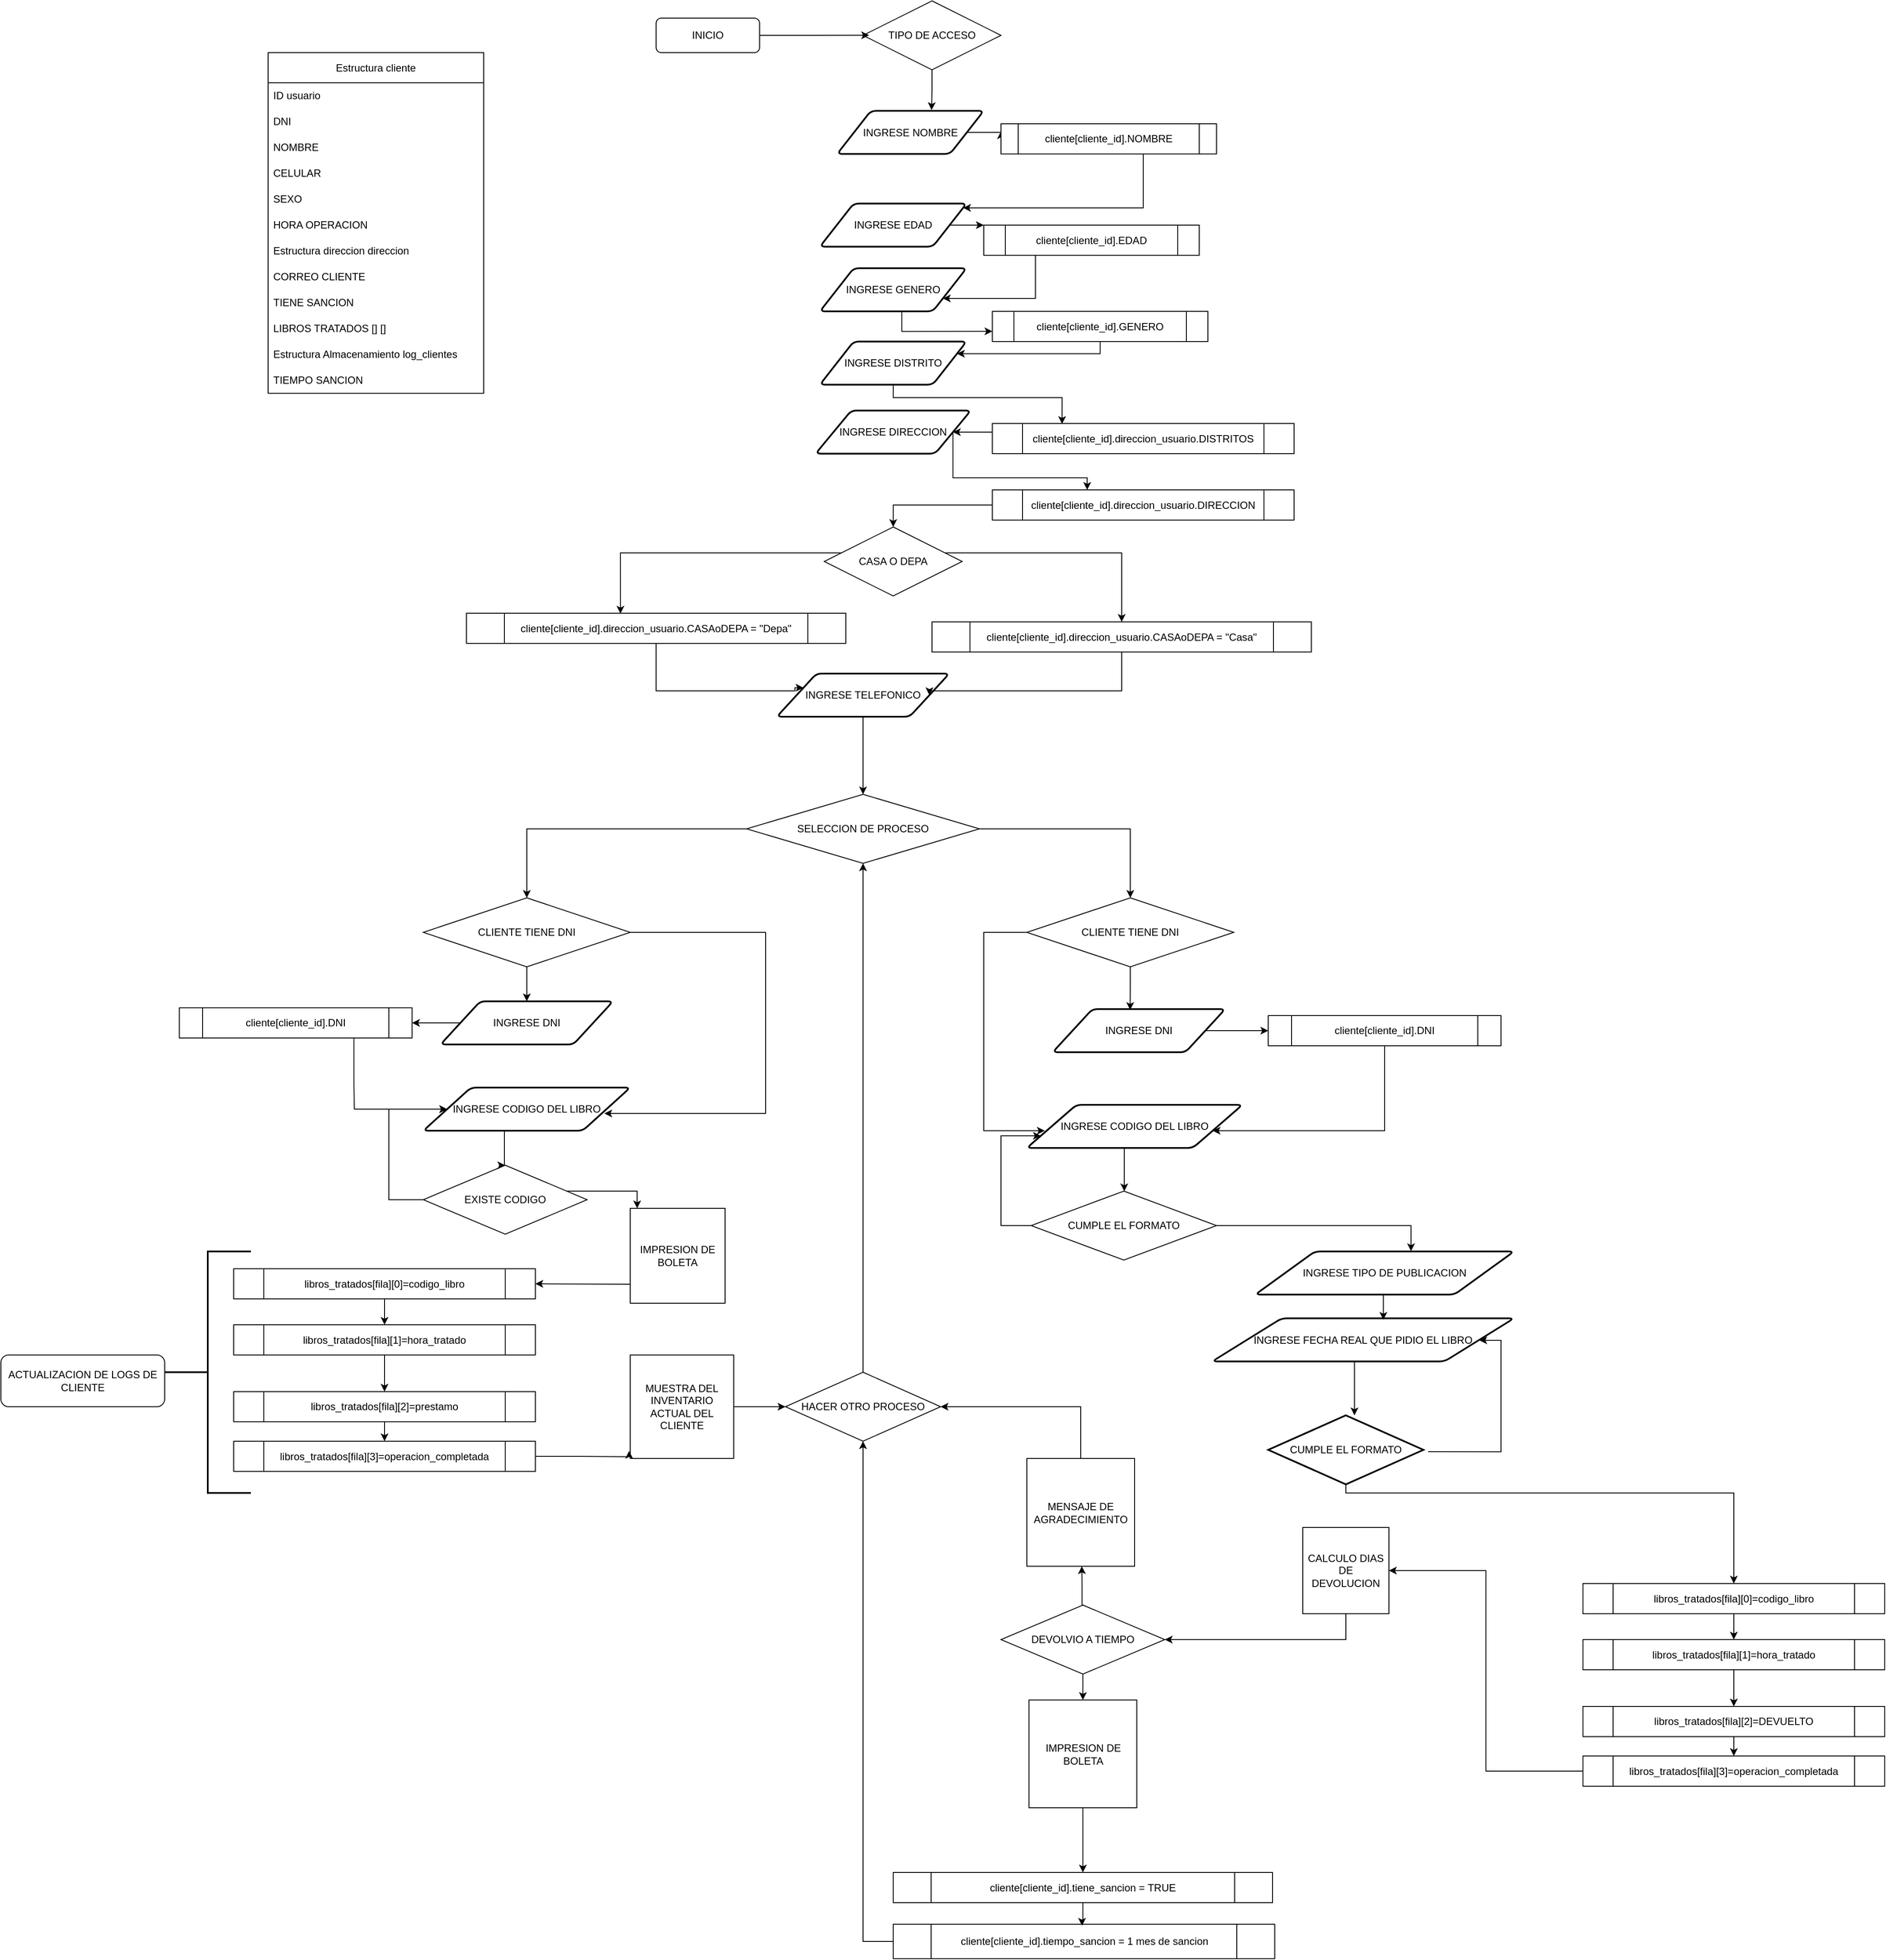 <mxfile version="24.6.2" type="github">
  <diagram id="C5RBs43oDa-KdzZeNtuy" name="Page-1">
    <mxGraphModel dx="7578" dy="4316" grid="1" gridSize="10" guides="1" tooltips="1" connect="1" arrows="1" fold="1" page="1" pageScale="1" pageWidth="827" pageHeight="1169" math="0" shadow="0">
      <root>
        <mxCell id="WIyWlLk6GJQsqaUBKTNV-0" />
        <mxCell id="WIyWlLk6GJQsqaUBKTNV-1" parent="WIyWlLk6GJQsqaUBKTNV-0" />
        <mxCell id="WIyWlLk6GJQsqaUBKTNV-3" value="INICIO" style="rounded=1;whiteSpace=wrap;html=1;fontSize=12;glass=0;strokeWidth=1;shadow=0;" parent="WIyWlLk6GJQsqaUBKTNV-1" vertex="1">
          <mxGeometry x="-320" y="20" width="120" height="40" as="geometry" />
        </mxCell>
        <mxCell id="I53t0YFymTR0FDrxpfK1-0" value="TIPO DE ACCESO" style="rhombus;whiteSpace=wrap;html=1;" vertex="1" parent="WIyWlLk6GJQsqaUBKTNV-1">
          <mxGeometry x="-80" width="160" height="80" as="geometry" />
        </mxCell>
        <mxCell id="I53t0YFymTR0FDrxpfK1-4" style="edgeStyle=orthogonalEdgeStyle;rounded=0;orthogonalLoop=1;jettySize=auto;html=1;entryX=0.044;entryY=0.498;entryDx=0;entryDy=0;entryPerimeter=0;" edge="1" parent="WIyWlLk6GJQsqaUBKTNV-1" source="WIyWlLk6GJQsqaUBKTNV-3" target="I53t0YFymTR0FDrxpfK1-0">
          <mxGeometry relative="1" as="geometry">
            <mxPoint x="170" y="40" as="targetPoint" />
          </mxGeometry>
        </mxCell>
        <mxCell id="I53t0YFymTR0FDrxpfK1-52" style="edgeStyle=orthogonalEdgeStyle;rounded=0;orthogonalLoop=1;jettySize=auto;html=1;entryX=0;entryY=0.25;entryDx=0;entryDy=0;" edge="1" parent="WIyWlLk6GJQsqaUBKTNV-1" source="I53t0YFymTR0FDrxpfK1-7" target="I53t0YFymTR0FDrxpfK1-25">
          <mxGeometry relative="1" as="geometry" />
        </mxCell>
        <mxCell id="I53t0YFymTR0FDrxpfK1-7" value="INGRESE NOMBRE" style="shape=parallelogram;html=1;strokeWidth=2;perimeter=parallelogramPerimeter;whiteSpace=wrap;rounded=1;arcSize=12;size=0.23;" vertex="1" parent="WIyWlLk6GJQsqaUBKTNV-1">
          <mxGeometry x="-110" y="127.5" width="170" height="50" as="geometry" />
        </mxCell>
        <mxCell id="I53t0YFymTR0FDrxpfK1-54" style="edgeStyle=orthogonalEdgeStyle;rounded=0;orthogonalLoop=1;jettySize=auto;html=1;exitX=1;exitY=0.5;exitDx=0;exitDy=0;entryX=0;entryY=0;entryDx=0;entryDy=0;" edge="1" parent="WIyWlLk6GJQsqaUBKTNV-1" source="I53t0YFymTR0FDrxpfK1-8" target="I53t0YFymTR0FDrxpfK1-32">
          <mxGeometry relative="1" as="geometry">
            <mxPoint x="50" y="260.091" as="targetPoint" />
          </mxGeometry>
        </mxCell>
        <mxCell id="I53t0YFymTR0FDrxpfK1-8" value="INGRESE EDAD" style="shape=parallelogram;html=1;strokeWidth=2;perimeter=parallelogramPerimeter;whiteSpace=wrap;rounded=1;arcSize=12;size=0.23;" vertex="1" parent="WIyWlLk6GJQsqaUBKTNV-1">
          <mxGeometry x="-130" y="235" width="170" height="50" as="geometry" />
        </mxCell>
        <mxCell id="I53t0YFymTR0FDrxpfK1-48" style="edgeStyle=orthogonalEdgeStyle;rounded=0;orthogonalLoop=1;jettySize=auto;html=1;entryX=0;entryY=0.662;entryDx=0;entryDy=0;entryPerimeter=0;" edge="1" parent="WIyWlLk6GJQsqaUBKTNV-1" source="I53t0YFymTR0FDrxpfK1-9" target="I53t0YFymTR0FDrxpfK1-33">
          <mxGeometry relative="1" as="geometry">
            <mxPoint x="40" y="390" as="targetPoint" />
            <Array as="points">
              <mxPoint x="-35" y="383" />
            </Array>
          </mxGeometry>
        </mxCell>
        <mxCell id="I53t0YFymTR0FDrxpfK1-9" value="INGRESE GENERO" style="shape=parallelogram;html=1;strokeWidth=2;perimeter=parallelogramPerimeter;whiteSpace=wrap;rounded=1;arcSize=12;size=0.23;" vertex="1" parent="WIyWlLk6GJQsqaUBKTNV-1">
          <mxGeometry x="-130" y="310" width="170" height="50" as="geometry" />
        </mxCell>
        <mxCell id="I53t0YFymTR0FDrxpfK1-47" style="edgeStyle=orthogonalEdgeStyle;rounded=0;orthogonalLoop=1;jettySize=auto;html=1;entryX=0.231;entryY=0.016;entryDx=0;entryDy=0;entryPerimeter=0;" edge="1" parent="WIyWlLk6GJQsqaUBKTNV-1" source="I53t0YFymTR0FDrxpfK1-10" target="I53t0YFymTR0FDrxpfK1-35">
          <mxGeometry relative="1" as="geometry">
            <Array as="points">
              <mxPoint x="151" y="460" />
            </Array>
          </mxGeometry>
        </mxCell>
        <mxCell id="I53t0YFymTR0FDrxpfK1-10" value="INGRESE DISTRITO" style="shape=parallelogram;html=1;strokeWidth=2;perimeter=parallelogramPerimeter;whiteSpace=wrap;rounded=1;arcSize=12;size=0.23;" vertex="1" parent="WIyWlLk6GJQsqaUBKTNV-1">
          <mxGeometry x="-130" y="395" width="170" height="50" as="geometry" />
        </mxCell>
        <mxCell id="I53t0YFymTR0FDrxpfK1-11" value="INGRESE DIRECCION" style="shape=parallelogram;html=1;strokeWidth=2;perimeter=parallelogramPerimeter;whiteSpace=wrap;rounded=1;arcSize=12;size=0.23;" vertex="1" parent="WIyWlLk6GJQsqaUBKTNV-1">
          <mxGeometry x="-135" y="475" width="180" height="50" as="geometry" />
        </mxCell>
        <mxCell id="I53t0YFymTR0FDrxpfK1-86" style="edgeStyle=orthogonalEdgeStyle;rounded=0;orthogonalLoop=1;jettySize=auto;html=1;entryX=0.5;entryY=0;entryDx=0;entryDy=0;" edge="1" parent="WIyWlLk6GJQsqaUBKTNV-1" source="I53t0YFymTR0FDrxpfK1-13" target="I53t0YFymTR0FDrxpfK1-36">
          <mxGeometry relative="1" as="geometry">
            <Array as="points">
              <mxPoint x="220" y="640" />
            </Array>
          </mxGeometry>
        </mxCell>
        <mxCell id="I53t0YFymTR0FDrxpfK1-13" value="CASA O DEPA" style="rhombus;whiteSpace=wrap;html=1;" vertex="1" parent="WIyWlLk6GJQsqaUBKTNV-1">
          <mxGeometry x="-125" y="610" width="160" height="80" as="geometry" />
        </mxCell>
        <mxCell id="I53t0YFymTR0FDrxpfK1-105" style="edgeStyle=orthogonalEdgeStyle;rounded=0;orthogonalLoop=1;jettySize=auto;html=1;exitX=0.5;exitY=1;exitDx=0;exitDy=0;entryX=0.5;entryY=0;entryDx=0;entryDy=0;" edge="1" parent="WIyWlLk6GJQsqaUBKTNV-1" source="I53t0YFymTR0FDrxpfK1-14" target="I53t0YFymTR0FDrxpfK1-104">
          <mxGeometry relative="1" as="geometry" />
        </mxCell>
        <mxCell id="I53t0YFymTR0FDrxpfK1-14" value="INGRESE TELEFONICO" style="shape=parallelogram;html=1;strokeWidth=2;perimeter=parallelogramPerimeter;whiteSpace=wrap;rounded=1;arcSize=12;size=0.23;" vertex="1" parent="WIyWlLk6GJQsqaUBKTNV-1">
          <mxGeometry x="-180" y="780" width="200" height="50" as="geometry" />
        </mxCell>
        <mxCell id="I53t0YFymTR0FDrxpfK1-15" style="edgeStyle=orthogonalEdgeStyle;rounded=0;orthogonalLoop=1;jettySize=auto;html=1;exitX=0.5;exitY=1;exitDx=0;exitDy=0;entryX=0.644;entryY=-0.018;entryDx=0;entryDy=0;entryPerimeter=0;" edge="1" parent="WIyWlLk6GJQsqaUBKTNV-1" source="I53t0YFymTR0FDrxpfK1-0" target="I53t0YFymTR0FDrxpfK1-7">
          <mxGeometry relative="1" as="geometry" />
        </mxCell>
        <mxCell id="I53t0YFymTR0FDrxpfK1-53" style="edgeStyle=orthogonalEdgeStyle;rounded=0;orthogonalLoop=1;jettySize=auto;html=1;" edge="1" parent="WIyWlLk6GJQsqaUBKTNV-1" source="I53t0YFymTR0FDrxpfK1-25" target="I53t0YFymTR0FDrxpfK1-8">
          <mxGeometry relative="1" as="geometry">
            <Array as="points">
              <mxPoint x="245" y="240" />
            </Array>
          </mxGeometry>
        </mxCell>
        <mxCell id="I53t0YFymTR0FDrxpfK1-25" value="cliente[cliente_id].NOMBRE" style="shape=process;whiteSpace=wrap;html=1;backgroundOutline=1;size=0.08;" vertex="1" parent="WIyWlLk6GJQsqaUBKTNV-1">
          <mxGeometry x="80" y="142.5" width="250" height="35" as="geometry" />
        </mxCell>
        <mxCell id="I53t0YFymTR0FDrxpfK1-44" style="edgeStyle=orthogonalEdgeStyle;rounded=0;orthogonalLoop=1;jettySize=auto;html=1;exitX=0.25;exitY=1;exitDx=0;exitDy=0;" edge="1" parent="WIyWlLk6GJQsqaUBKTNV-1" source="I53t0YFymTR0FDrxpfK1-32" target="I53t0YFymTR0FDrxpfK1-9">
          <mxGeometry relative="1" as="geometry">
            <mxPoint x="120" y="350" as="targetPoint" />
            <Array as="points">
              <mxPoint x="120" y="295" />
              <mxPoint x="120" y="345" />
            </Array>
          </mxGeometry>
        </mxCell>
        <mxCell id="I53t0YFymTR0FDrxpfK1-32" value="cliente[cliente_id].EDAD" style="shape=process;whiteSpace=wrap;html=1;backgroundOutline=1;" vertex="1" parent="WIyWlLk6GJQsqaUBKTNV-1">
          <mxGeometry x="60" y="260" width="250" height="35" as="geometry" />
        </mxCell>
        <mxCell id="I53t0YFymTR0FDrxpfK1-46" style="edgeStyle=orthogonalEdgeStyle;rounded=0;orthogonalLoop=1;jettySize=auto;html=1;entryX=1;entryY=0.25;entryDx=0;entryDy=0;" edge="1" parent="WIyWlLk6GJQsqaUBKTNV-1" source="I53t0YFymTR0FDrxpfK1-33" target="I53t0YFymTR0FDrxpfK1-10">
          <mxGeometry relative="1" as="geometry">
            <mxPoint x="80" y="450" as="targetPoint" />
            <Array as="points">
              <mxPoint x="195" y="409" />
            </Array>
          </mxGeometry>
        </mxCell>
        <mxCell id="I53t0YFymTR0FDrxpfK1-33" value="cliente[cliente_id].GENERO" style="shape=process;whiteSpace=wrap;html=1;backgroundOutline=1;" vertex="1" parent="WIyWlLk6GJQsqaUBKTNV-1">
          <mxGeometry x="70" y="360" width="250" height="35" as="geometry" />
        </mxCell>
        <mxCell id="I53t0YFymTR0FDrxpfK1-90" style="edgeStyle=orthogonalEdgeStyle;rounded=0;orthogonalLoop=1;jettySize=auto;html=1;entryX=0.5;entryY=0;entryDx=0;entryDy=0;" edge="1" parent="WIyWlLk6GJQsqaUBKTNV-1" source="I53t0YFymTR0FDrxpfK1-34" target="I53t0YFymTR0FDrxpfK1-13">
          <mxGeometry relative="1" as="geometry" />
        </mxCell>
        <mxCell id="I53t0YFymTR0FDrxpfK1-34" value="cliente[cliente_id].direccion_usuario.DIRECCION" style="shape=process;whiteSpace=wrap;html=1;backgroundOutline=1;" vertex="1" parent="WIyWlLk6GJQsqaUBKTNV-1">
          <mxGeometry x="70" y="567" width="350" height="35" as="geometry" />
        </mxCell>
        <mxCell id="I53t0YFymTR0FDrxpfK1-50" style="edgeStyle=orthogonalEdgeStyle;rounded=0;orthogonalLoop=1;jettySize=auto;html=1;exitX=0;exitY=0.5;exitDx=0;exitDy=0;entryX=1;entryY=0.5;entryDx=0;entryDy=0;" edge="1" parent="WIyWlLk6GJQsqaUBKTNV-1" source="I53t0YFymTR0FDrxpfK1-35" target="I53t0YFymTR0FDrxpfK1-11">
          <mxGeometry relative="1" as="geometry">
            <Array as="points">
              <mxPoint x="70" y="500" />
            </Array>
          </mxGeometry>
        </mxCell>
        <mxCell id="I53t0YFymTR0FDrxpfK1-35" value="cliente[cliente_id].direccion_usuario.DISTRITOS" style="shape=process;whiteSpace=wrap;html=1;backgroundOutline=1;" vertex="1" parent="WIyWlLk6GJQsqaUBKTNV-1">
          <mxGeometry x="70" y="490" width="350" height="35" as="geometry" />
        </mxCell>
        <mxCell id="I53t0YFymTR0FDrxpfK1-89" style="edgeStyle=orthogonalEdgeStyle;rounded=0;orthogonalLoop=1;jettySize=auto;html=1;entryX=1;entryY=0.5;entryDx=0;entryDy=0;" edge="1" parent="WIyWlLk6GJQsqaUBKTNV-1" source="I53t0YFymTR0FDrxpfK1-36" target="I53t0YFymTR0FDrxpfK1-14">
          <mxGeometry relative="1" as="geometry">
            <Array as="points">
              <mxPoint x="220" y="800" />
              <mxPoint x="-3" y="800" />
            </Array>
          </mxGeometry>
        </mxCell>
        <mxCell id="I53t0YFymTR0FDrxpfK1-36" value="cliente[cliente_id].direccion_usuario.CASAoDEPA = &quot;Casa&quot;" style="shape=process;whiteSpace=wrap;html=1;backgroundOutline=1;" vertex="1" parent="WIyWlLk6GJQsqaUBKTNV-1">
          <mxGeometry y="720" width="440" height="35" as="geometry" />
        </mxCell>
        <mxCell id="I53t0YFymTR0FDrxpfK1-88" style="edgeStyle=orthogonalEdgeStyle;rounded=0;orthogonalLoop=1;jettySize=auto;html=1;entryX=0;entryY=0.25;entryDx=0;entryDy=0;" edge="1" parent="WIyWlLk6GJQsqaUBKTNV-1" source="I53t0YFymTR0FDrxpfK1-38" target="I53t0YFymTR0FDrxpfK1-14">
          <mxGeometry relative="1" as="geometry">
            <Array as="points">
              <mxPoint x="-320" y="800" />
              <mxPoint x="-159" y="800" />
              <mxPoint x="-159" y="796" />
            </Array>
          </mxGeometry>
        </mxCell>
        <mxCell id="I53t0YFymTR0FDrxpfK1-38" value="cliente[cliente_id].direccion_usuario.CASAoDEPA = &quot;Depa&quot;" style="shape=process;whiteSpace=wrap;html=1;backgroundOutline=1;" vertex="1" parent="WIyWlLk6GJQsqaUBKTNV-1">
          <mxGeometry x="-540" y="710" width="440" height="35" as="geometry" />
        </mxCell>
        <mxCell id="I53t0YFymTR0FDrxpfK1-49" style="edgeStyle=orthogonalEdgeStyle;rounded=0;orthogonalLoop=1;jettySize=auto;html=1;exitX=1;exitY=0.5;exitDx=0;exitDy=0;entryX=0.316;entryY=0;entryDx=0;entryDy=0;entryPerimeter=0;" edge="1" parent="WIyWlLk6GJQsqaUBKTNV-1" source="I53t0YFymTR0FDrxpfK1-11" target="I53t0YFymTR0FDrxpfK1-34">
          <mxGeometry relative="1" as="geometry">
            <Array as="points">
              <mxPoint x="24" y="553" />
              <mxPoint x="180" y="553" />
              <mxPoint x="180" y="567" />
            </Array>
          </mxGeometry>
        </mxCell>
        <mxCell id="I53t0YFymTR0FDrxpfK1-87" style="edgeStyle=orthogonalEdgeStyle;rounded=0;orthogonalLoop=1;jettySize=auto;html=1;entryX=0.406;entryY=0.014;entryDx=0;entryDy=0;entryPerimeter=0;" edge="1" parent="WIyWlLk6GJQsqaUBKTNV-1" source="I53t0YFymTR0FDrxpfK1-13" target="I53t0YFymTR0FDrxpfK1-38">
          <mxGeometry relative="1" as="geometry">
            <Array as="points">
              <mxPoint x="-361" y="640" />
            </Array>
          </mxGeometry>
        </mxCell>
        <mxCell id="I53t0YFymTR0FDrxpfK1-91" value="Estructura cliente" style="swimlane;fontStyle=0;childLayout=stackLayout;horizontal=1;startSize=35;horizontalStack=0;resizeParent=1;resizeParentMax=0;resizeLast=0;collapsible=1;marginBottom=0;whiteSpace=wrap;html=1;glass=0;treeFolding=0;" vertex="1" parent="WIyWlLk6GJQsqaUBKTNV-1">
          <mxGeometry x="-770" y="60" width="250" height="395" as="geometry">
            <mxRectangle x="-370" y="165" width="130" height="30" as="alternateBounds" />
          </mxGeometry>
        </mxCell>
        <mxCell id="I53t0YFymTR0FDrxpfK1-92" value="ID usuario" style="text;strokeColor=none;fillColor=none;align=left;verticalAlign=middle;spacingLeft=4;spacingRight=4;overflow=hidden;points=[[0,0.5],[1,0.5]];portConstraint=eastwest;rotatable=0;whiteSpace=wrap;html=1;" vertex="1" parent="I53t0YFymTR0FDrxpfK1-91">
          <mxGeometry y="35" width="250" height="30" as="geometry" />
        </mxCell>
        <mxCell id="I53t0YFymTR0FDrxpfK1-94" value="DNI" style="text;strokeColor=none;fillColor=none;align=left;verticalAlign=middle;spacingLeft=4;spacingRight=4;overflow=hidden;points=[[0,0.5],[1,0.5]];portConstraint=eastwest;rotatable=0;whiteSpace=wrap;html=1;" vertex="1" parent="I53t0YFymTR0FDrxpfK1-91">
          <mxGeometry y="65" width="250" height="30" as="geometry" />
        </mxCell>
        <mxCell id="I53t0YFymTR0FDrxpfK1-93" value="NOMBRE" style="text;strokeColor=none;fillColor=none;align=left;verticalAlign=middle;spacingLeft=4;spacingRight=4;overflow=hidden;points=[[0,0.5],[1,0.5]];portConstraint=eastwest;rotatable=0;whiteSpace=wrap;html=1;" vertex="1" parent="I53t0YFymTR0FDrxpfK1-91">
          <mxGeometry y="95" width="250" height="30" as="geometry" />
        </mxCell>
        <mxCell id="I53t0YFymTR0FDrxpfK1-95" value="CELULAR" style="text;strokeColor=none;fillColor=none;align=left;verticalAlign=middle;spacingLeft=4;spacingRight=4;overflow=hidden;points=[[0,0.5],[1,0.5]];portConstraint=eastwest;rotatable=0;whiteSpace=wrap;html=1;" vertex="1" parent="I53t0YFymTR0FDrxpfK1-91">
          <mxGeometry y="125" width="250" height="30" as="geometry" />
        </mxCell>
        <mxCell id="I53t0YFymTR0FDrxpfK1-98" value="SEXO" style="text;strokeColor=none;fillColor=none;align=left;verticalAlign=middle;spacingLeft=4;spacingRight=4;overflow=hidden;points=[[0,0.5],[1,0.5]];portConstraint=eastwest;rotatable=0;whiteSpace=wrap;html=1;" vertex="1" parent="I53t0YFymTR0FDrxpfK1-91">
          <mxGeometry y="155" width="250" height="30" as="geometry" />
        </mxCell>
        <mxCell id="I53t0YFymTR0FDrxpfK1-96" value="HORA OPERACION" style="text;strokeColor=none;fillColor=none;align=left;verticalAlign=middle;spacingLeft=4;spacingRight=4;overflow=hidden;points=[[0,0.5],[1,0.5]];portConstraint=eastwest;rotatable=0;whiteSpace=wrap;html=1;" vertex="1" parent="I53t0YFymTR0FDrxpfK1-91">
          <mxGeometry y="185" width="250" height="30" as="geometry" />
        </mxCell>
        <mxCell id="I53t0YFymTR0FDrxpfK1-97" value="Estructura direccion direccion" style="text;strokeColor=none;fillColor=none;align=left;verticalAlign=middle;spacingLeft=4;spacingRight=4;overflow=hidden;points=[[0,0.5],[1,0.5]];portConstraint=eastwest;rotatable=0;whiteSpace=wrap;html=1;" vertex="1" parent="I53t0YFymTR0FDrxpfK1-91">
          <mxGeometry y="215" width="250" height="30" as="geometry" />
        </mxCell>
        <mxCell id="I53t0YFymTR0FDrxpfK1-99" value="CORREO CLIENTE" style="text;strokeColor=none;fillColor=none;align=left;verticalAlign=middle;spacingLeft=4;spacingRight=4;overflow=hidden;points=[[0,0.5],[1,0.5]];portConstraint=eastwest;rotatable=0;whiteSpace=wrap;html=1;" vertex="1" parent="I53t0YFymTR0FDrxpfK1-91">
          <mxGeometry y="245" width="250" height="30" as="geometry" />
        </mxCell>
        <mxCell id="I53t0YFymTR0FDrxpfK1-102" value="TIENE SANCION" style="text;strokeColor=none;fillColor=none;align=left;verticalAlign=middle;spacingLeft=4;spacingRight=4;overflow=hidden;points=[[0,0.5],[1,0.5]];portConstraint=eastwest;rotatable=0;whiteSpace=wrap;html=1;" vertex="1" parent="I53t0YFymTR0FDrxpfK1-91">
          <mxGeometry y="275" width="250" height="30" as="geometry" />
        </mxCell>
        <mxCell id="I53t0YFymTR0FDrxpfK1-100" value="LIBROS TRATADOS [] []" style="text;strokeColor=none;fillColor=none;align=left;verticalAlign=middle;spacingLeft=4;spacingRight=4;overflow=hidden;points=[[0,0.5],[1,0.5]];portConstraint=eastwest;rotatable=0;whiteSpace=wrap;html=1;" vertex="1" parent="I53t0YFymTR0FDrxpfK1-91">
          <mxGeometry y="305" width="250" height="30" as="geometry" />
        </mxCell>
        <mxCell id="I53t0YFymTR0FDrxpfK1-101" value="Estructura Almacenamiento log_clientes" style="text;strokeColor=none;fillColor=none;align=left;verticalAlign=middle;spacingLeft=4;spacingRight=4;overflow=hidden;points=[[0,0.5],[1,0.5]];portConstraint=eastwest;rotatable=0;whiteSpace=wrap;html=1;" vertex="1" parent="I53t0YFymTR0FDrxpfK1-91">
          <mxGeometry y="335" width="250" height="30" as="geometry" />
        </mxCell>
        <mxCell id="I53t0YFymTR0FDrxpfK1-103" value="TIEMPO SANCION" style="text;strokeColor=none;fillColor=none;align=left;verticalAlign=middle;spacingLeft=4;spacingRight=4;overflow=hidden;points=[[0,0.5],[1,0.5]];portConstraint=eastwest;rotatable=0;whiteSpace=wrap;html=1;" vertex="1" parent="I53t0YFymTR0FDrxpfK1-91">
          <mxGeometry y="365" width="250" height="30" as="geometry" />
        </mxCell>
        <mxCell id="I53t0YFymTR0FDrxpfK1-137" style="edgeStyle=orthogonalEdgeStyle;rounded=0;orthogonalLoop=1;jettySize=auto;html=1;entryX=0.5;entryY=0;entryDx=0;entryDy=0;" edge="1" parent="WIyWlLk6GJQsqaUBKTNV-1" source="I53t0YFymTR0FDrxpfK1-104" target="I53t0YFymTR0FDrxpfK1-109">
          <mxGeometry relative="1" as="geometry" />
        </mxCell>
        <mxCell id="I53t0YFymTR0FDrxpfK1-143" style="edgeStyle=orthogonalEdgeStyle;rounded=0;orthogonalLoop=1;jettySize=auto;html=1;exitX=1;exitY=0.5;exitDx=0;exitDy=0;entryX=0.5;entryY=0;entryDx=0;entryDy=0;" edge="1" parent="WIyWlLk6GJQsqaUBKTNV-1" source="I53t0YFymTR0FDrxpfK1-104" target="I53t0YFymTR0FDrxpfK1-149">
          <mxGeometry relative="1" as="geometry">
            <mxPoint x="230.0" y="1040.0" as="targetPoint" />
          </mxGeometry>
        </mxCell>
        <mxCell id="I53t0YFymTR0FDrxpfK1-104" value="SELECCION DE PROCESO" style="rhombus;whiteSpace=wrap;html=1;" vertex="1" parent="WIyWlLk6GJQsqaUBKTNV-1">
          <mxGeometry x="-215" y="920" width="270" height="80" as="geometry" />
        </mxCell>
        <mxCell id="I53t0YFymTR0FDrxpfK1-112" style="edgeStyle=orthogonalEdgeStyle;rounded=0;orthogonalLoop=1;jettySize=auto;html=1;" edge="1" parent="WIyWlLk6GJQsqaUBKTNV-1" source="I53t0YFymTR0FDrxpfK1-106" target="I53t0YFymTR0FDrxpfK1-111">
          <mxGeometry relative="1" as="geometry" />
        </mxCell>
        <mxCell id="I53t0YFymTR0FDrxpfK1-106" value="INGRESE DNI" style="shape=parallelogram;html=1;strokeWidth=2;perimeter=parallelogramPerimeter;whiteSpace=wrap;rounded=1;arcSize=12;size=0.23;" vertex="1" parent="WIyWlLk6GJQsqaUBKTNV-1">
          <mxGeometry x="-570" y="1160" width="200" height="50" as="geometry" />
        </mxCell>
        <mxCell id="I53t0YFymTR0FDrxpfK1-108" value="INGRESE CODIGO DEL LIBRO" style="shape=parallelogram;html=1;strokeWidth=2;perimeter=parallelogramPerimeter;whiteSpace=wrap;rounded=1;arcSize=12;size=0.23;" vertex="1" parent="WIyWlLk6GJQsqaUBKTNV-1">
          <mxGeometry x="-590" y="1260" width="240" height="50" as="geometry" />
        </mxCell>
        <mxCell id="I53t0YFymTR0FDrxpfK1-110" style="edgeStyle=orthogonalEdgeStyle;rounded=0;orthogonalLoop=1;jettySize=auto;html=1;exitX=0.5;exitY=1;exitDx=0;exitDy=0;entryX=0.5;entryY=0;entryDx=0;entryDy=0;" edge="1" parent="WIyWlLk6GJQsqaUBKTNV-1" source="I53t0YFymTR0FDrxpfK1-109" target="I53t0YFymTR0FDrxpfK1-106">
          <mxGeometry relative="1" as="geometry" />
        </mxCell>
        <mxCell id="I53t0YFymTR0FDrxpfK1-114" style="edgeStyle=orthogonalEdgeStyle;rounded=0;orthogonalLoop=1;jettySize=auto;html=1;exitX=1;exitY=0.5;exitDx=0;exitDy=0;entryX=0.875;entryY=0.6;entryDx=0;entryDy=0;entryPerimeter=0;" edge="1" parent="WIyWlLk6GJQsqaUBKTNV-1" source="I53t0YFymTR0FDrxpfK1-109" target="I53t0YFymTR0FDrxpfK1-108">
          <mxGeometry relative="1" as="geometry">
            <mxPoint x="-232.87" y="1075" as="sourcePoint" />
            <mxPoint x="-270.0" y="1288.632" as="targetPoint" />
            <Array as="points">
              <mxPoint x="-193" y="1080" />
              <mxPoint x="-193" y="1290" />
            </Array>
          </mxGeometry>
        </mxCell>
        <mxCell id="I53t0YFymTR0FDrxpfK1-109" value="CLIENTE TIENE DNI" style="rhombus;whiteSpace=wrap;html=1;" vertex="1" parent="WIyWlLk6GJQsqaUBKTNV-1">
          <mxGeometry x="-590" y="1040" width="240" height="80" as="geometry" />
        </mxCell>
        <mxCell id="I53t0YFymTR0FDrxpfK1-113" style="edgeStyle=orthogonalEdgeStyle;rounded=0;orthogonalLoop=1;jettySize=auto;html=1;exitX=0.75;exitY=1;exitDx=0;exitDy=0;" edge="1" parent="WIyWlLk6GJQsqaUBKTNV-1" source="I53t0YFymTR0FDrxpfK1-111" target="I53t0YFymTR0FDrxpfK1-108">
          <mxGeometry relative="1" as="geometry">
            <Array as="points">
              <mxPoint x="-671" y="1256" />
              <mxPoint x="-670" y="1335" />
            </Array>
          </mxGeometry>
        </mxCell>
        <mxCell id="I53t0YFymTR0FDrxpfK1-111" value="cliente[cliente_id].DNI" style="shape=process;whiteSpace=wrap;html=1;backgroundOutline=1;" vertex="1" parent="WIyWlLk6GJQsqaUBKTNV-1">
          <mxGeometry x="-873" y="1167.5" width="270" height="35" as="geometry" />
        </mxCell>
        <mxCell id="I53t0YFymTR0FDrxpfK1-116" style="edgeStyle=orthogonalEdgeStyle;rounded=0;orthogonalLoop=1;jettySize=auto;html=1;exitX=0;exitY=0.5;exitDx=0;exitDy=0;entryX=0;entryY=0.5;entryDx=0;entryDy=0;" edge="1" parent="WIyWlLk6GJQsqaUBKTNV-1" source="I53t0YFymTR0FDrxpfK1-115" target="I53t0YFymTR0FDrxpfK1-108">
          <mxGeometry relative="1" as="geometry">
            <Array as="points">
              <mxPoint x="-630" y="1390" />
              <mxPoint x="-630" y="1285" />
            </Array>
          </mxGeometry>
        </mxCell>
        <mxCell id="I53t0YFymTR0FDrxpfK1-118" style="edgeStyle=orthogonalEdgeStyle;rounded=0;orthogonalLoop=1;jettySize=auto;html=1;" edge="1" parent="WIyWlLk6GJQsqaUBKTNV-1" source="I53t0YFymTR0FDrxpfK1-115">
          <mxGeometry relative="1" as="geometry">
            <mxPoint x="-342" y="1400" as="targetPoint" />
            <Array as="points">
              <mxPoint x="-342" y="1380" />
            </Array>
          </mxGeometry>
        </mxCell>
        <mxCell id="I53t0YFymTR0FDrxpfK1-115" value="EXISTE CODIGO" style="rhombus;whiteSpace=wrap;html=1;" vertex="1" parent="WIyWlLk6GJQsqaUBKTNV-1">
          <mxGeometry x="-590" y="1350" width="190" height="80" as="geometry" />
        </mxCell>
        <mxCell id="I53t0YFymTR0FDrxpfK1-126" style="edgeStyle=orthogonalEdgeStyle;rounded=0;orthogonalLoop=1;jettySize=auto;html=1;entryX=1;entryY=0.5;entryDx=0;entryDy=0;exitX=0;exitY=0.75;exitDx=0;exitDy=0;" edge="1" parent="WIyWlLk6GJQsqaUBKTNV-1" source="I53t0YFymTR0FDrxpfK1-117" target="I53t0YFymTR0FDrxpfK1-122">
          <mxGeometry relative="1" as="geometry">
            <mxPoint x="-370" y="1460" as="sourcePoint" />
            <Array as="points">
              <mxPoint x="-350" y="1488" />
              <mxPoint x="-353" y="1488" />
            </Array>
          </mxGeometry>
        </mxCell>
        <mxCell id="I53t0YFymTR0FDrxpfK1-117" value="IMPRESION DE BOLETA" style="whiteSpace=wrap;html=1;aspect=fixed;" vertex="1" parent="WIyWlLk6GJQsqaUBKTNV-1">
          <mxGeometry x="-350" y="1400" width="110" height="110" as="geometry" />
        </mxCell>
        <mxCell id="I53t0YFymTR0FDrxpfK1-119" style="edgeStyle=orthogonalEdgeStyle;rounded=0;orthogonalLoop=1;jettySize=auto;html=1;entryX=0.5;entryY=0;entryDx=0;entryDy=0;" edge="1" parent="WIyWlLk6GJQsqaUBKTNV-1">
          <mxGeometry relative="1" as="geometry">
            <mxPoint x="-494.3" y="1309.99" as="sourcePoint" />
            <mxPoint x="-495" y="1349.99" as="targetPoint" />
            <Array as="points">
              <mxPoint x="-496" y="1310" />
              <mxPoint x="-496" y="1350" />
            </Array>
          </mxGeometry>
        </mxCell>
        <mxCell id="I53t0YFymTR0FDrxpfK1-151" style="edgeStyle=orthogonalEdgeStyle;rounded=0;orthogonalLoop=1;jettySize=auto;html=1;entryX=0;entryY=0.5;entryDx=0;entryDy=0;" edge="1" parent="WIyWlLk6GJQsqaUBKTNV-1" source="I53t0YFymTR0FDrxpfK1-120" target="I53t0YFymTR0FDrxpfK1-150">
          <mxGeometry relative="1" as="geometry" />
        </mxCell>
        <mxCell id="I53t0YFymTR0FDrxpfK1-120" value="MUESTRA DEL INVENTARIO ACTUAL DEL CLIENTE" style="whiteSpace=wrap;html=1;aspect=fixed;" vertex="1" parent="WIyWlLk6GJQsqaUBKTNV-1">
          <mxGeometry x="-350" y="1570" width="120" height="120" as="geometry" />
        </mxCell>
        <mxCell id="I53t0YFymTR0FDrxpfK1-127" style="edgeStyle=orthogonalEdgeStyle;rounded=0;orthogonalLoop=1;jettySize=auto;html=1;" edge="1" parent="WIyWlLk6GJQsqaUBKTNV-1" source="I53t0YFymTR0FDrxpfK1-122" target="I53t0YFymTR0FDrxpfK1-123">
          <mxGeometry relative="1" as="geometry" />
        </mxCell>
        <mxCell id="I53t0YFymTR0FDrxpfK1-122" value="libros_tratados[fila][0]=codigo_libro" style="shape=process;whiteSpace=wrap;html=1;backgroundOutline=1;" vertex="1" parent="WIyWlLk6GJQsqaUBKTNV-1">
          <mxGeometry x="-810" y="1470" width="350" height="35" as="geometry" />
        </mxCell>
        <mxCell id="I53t0YFymTR0FDrxpfK1-129" style="edgeStyle=orthogonalEdgeStyle;rounded=0;orthogonalLoop=1;jettySize=auto;html=1;entryX=0.5;entryY=0;entryDx=0;entryDy=0;" edge="1" parent="WIyWlLk6GJQsqaUBKTNV-1" source="I53t0YFymTR0FDrxpfK1-123" target="I53t0YFymTR0FDrxpfK1-124">
          <mxGeometry relative="1" as="geometry" />
        </mxCell>
        <mxCell id="I53t0YFymTR0FDrxpfK1-123" value="libros_tratados[fila][1]=hora_tratado" style="shape=process;whiteSpace=wrap;html=1;backgroundOutline=1;" vertex="1" parent="WIyWlLk6GJQsqaUBKTNV-1">
          <mxGeometry x="-810" y="1535" width="350" height="35" as="geometry" />
        </mxCell>
        <mxCell id="I53t0YFymTR0FDrxpfK1-131" style="edgeStyle=orthogonalEdgeStyle;rounded=0;orthogonalLoop=1;jettySize=auto;html=1;entryX=0.5;entryY=0;entryDx=0;entryDy=0;" edge="1" parent="WIyWlLk6GJQsqaUBKTNV-1" source="I53t0YFymTR0FDrxpfK1-124" target="I53t0YFymTR0FDrxpfK1-125">
          <mxGeometry relative="1" as="geometry" />
        </mxCell>
        <mxCell id="I53t0YFymTR0FDrxpfK1-124" value="libros_tratados[fila][2]=prestamo" style="shape=process;whiteSpace=wrap;html=1;backgroundOutline=1;" vertex="1" parent="WIyWlLk6GJQsqaUBKTNV-1">
          <mxGeometry x="-810" y="1612.5" width="350" height="35" as="geometry" />
        </mxCell>
        <mxCell id="I53t0YFymTR0FDrxpfK1-125" value="libros_tratados[fila][3]=operacion_completada" style="shape=process;whiteSpace=wrap;html=1;backgroundOutline=1;" vertex="1" parent="WIyWlLk6GJQsqaUBKTNV-1">
          <mxGeometry x="-810" y="1670" width="350" height="35" as="geometry" />
        </mxCell>
        <mxCell id="I53t0YFymTR0FDrxpfK1-132" style="edgeStyle=orthogonalEdgeStyle;rounded=0;orthogonalLoop=1;jettySize=auto;html=1;exitX=1;exitY=0.5;exitDx=0;exitDy=0;entryX=-0.011;entryY=0.927;entryDx=0;entryDy=0;entryPerimeter=0;" edge="1" parent="WIyWlLk6GJQsqaUBKTNV-1" source="I53t0YFymTR0FDrxpfK1-125" target="I53t0YFymTR0FDrxpfK1-120">
          <mxGeometry relative="1" as="geometry">
            <mxPoint x="-368.56" y="1627.0" as="targetPoint" />
            <Array as="points">
              <mxPoint x="-405" y="1688" />
              <mxPoint x="-351" y="1688" />
            </Array>
          </mxGeometry>
        </mxCell>
        <mxCell id="I53t0YFymTR0FDrxpfK1-135" value="" style="strokeWidth=2;html=1;shape=mxgraph.flowchart.annotation_2;align=left;labelPosition=right;pointerEvents=1;" vertex="1" parent="WIyWlLk6GJQsqaUBKTNV-1">
          <mxGeometry x="-890" y="1450" width="100" height="280" as="geometry" />
        </mxCell>
        <mxCell id="I53t0YFymTR0FDrxpfK1-136" value="ACTUALIZACION DE LOGS DE CLIENTE" style="rounded=1;whiteSpace=wrap;html=1;" vertex="1" parent="WIyWlLk6GJQsqaUBKTNV-1">
          <mxGeometry x="-1080" y="1570" width="190" height="60" as="geometry" />
        </mxCell>
        <mxCell id="I53t0YFymTR0FDrxpfK1-149" value="CLIENTE TIENE DNI" style="rhombus;whiteSpace=wrap;html=1;" vertex="1" parent="WIyWlLk6GJQsqaUBKTNV-1">
          <mxGeometry x="110" y="1040" width="240" height="80" as="geometry" />
        </mxCell>
        <mxCell id="I53t0YFymTR0FDrxpfK1-152" style="edgeStyle=orthogonalEdgeStyle;rounded=0;orthogonalLoop=1;jettySize=auto;html=1;entryX=0.5;entryY=1;entryDx=0;entryDy=0;" edge="1" parent="WIyWlLk6GJQsqaUBKTNV-1" source="I53t0YFymTR0FDrxpfK1-150" target="I53t0YFymTR0FDrxpfK1-104">
          <mxGeometry relative="1" as="geometry" />
        </mxCell>
        <mxCell id="I53t0YFymTR0FDrxpfK1-150" value="HACER OTRO PROCESO" style="rhombus;whiteSpace=wrap;html=1;" vertex="1" parent="WIyWlLk6GJQsqaUBKTNV-1">
          <mxGeometry x="-170" y="1590" width="180" height="80" as="geometry" />
        </mxCell>
        <mxCell id="I53t0YFymTR0FDrxpfK1-158" style="edgeStyle=orthogonalEdgeStyle;rounded=0;orthogonalLoop=1;jettySize=auto;html=1;entryX=0;entryY=0.5;entryDx=0;entryDy=0;" edge="1" parent="WIyWlLk6GJQsqaUBKTNV-1" source="I53t0YFymTR0FDrxpfK1-153" target="I53t0YFymTR0FDrxpfK1-154">
          <mxGeometry relative="1" as="geometry" />
        </mxCell>
        <mxCell id="I53t0YFymTR0FDrxpfK1-153" value="INGRESE DNI" style="shape=parallelogram;html=1;strokeWidth=2;perimeter=parallelogramPerimeter;whiteSpace=wrap;rounded=1;arcSize=12;size=0.23;" vertex="1" parent="WIyWlLk6GJQsqaUBKTNV-1">
          <mxGeometry x="140" y="1169" width="200" height="50" as="geometry" />
        </mxCell>
        <mxCell id="I53t0YFymTR0FDrxpfK1-159" style="edgeStyle=orthogonalEdgeStyle;rounded=0;orthogonalLoop=1;jettySize=auto;html=1;" edge="1" parent="WIyWlLk6GJQsqaUBKTNV-1" source="I53t0YFymTR0FDrxpfK1-154" target="I53t0YFymTR0FDrxpfK1-155">
          <mxGeometry relative="1" as="geometry">
            <Array as="points">
              <mxPoint x="525" y="1310" />
            </Array>
          </mxGeometry>
        </mxCell>
        <mxCell id="I53t0YFymTR0FDrxpfK1-154" value="cliente[cliente_id].DNI" style="shape=process;whiteSpace=wrap;html=1;backgroundOutline=1;" vertex="1" parent="WIyWlLk6GJQsqaUBKTNV-1">
          <mxGeometry x="390" y="1176.5" width="270" height="35" as="geometry" />
        </mxCell>
        <mxCell id="I53t0YFymTR0FDrxpfK1-163" style="edgeStyle=orthogonalEdgeStyle;rounded=0;orthogonalLoop=1;jettySize=auto;html=1;" edge="1" parent="WIyWlLk6GJQsqaUBKTNV-1" source="I53t0YFymTR0FDrxpfK1-155" target="I53t0YFymTR0FDrxpfK1-162">
          <mxGeometry relative="1" as="geometry">
            <Array as="points">
              <mxPoint x="223" y="1340" />
              <mxPoint x="223" y="1340" />
            </Array>
          </mxGeometry>
        </mxCell>
        <mxCell id="I53t0YFymTR0FDrxpfK1-155" value="INGRESE CODIGO DEL LIBRO" style="shape=parallelogram;html=1;strokeWidth=2;perimeter=parallelogramPerimeter;whiteSpace=wrap;rounded=1;arcSize=12;size=0.23;" vertex="1" parent="WIyWlLk6GJQsqaUBKTNV-1">
          <mxGeometry x="110" y="1280" width="250" height="50" as="geometry" />
        </mxCell>
        <mxCell id="I53t0YFymTR0FDrxpfK1-157" style="edgeStyle=orthogonalEdgeStyle;rounded=0;orthogonalLoop=1;jettySize=auto;html=1;entryX=0.083;entryY=0.6;entryDx=0;entryDy=0;entryPerimeter=0;" edge="1" parent="WIyWlLk6GJQsqaUBKTNV-1" source="I53t0YFymTR0FDrxpfK1-149" target="I53t0YFymTR0FDrxpfK1-155">
          <mxGeometry relative="1" as="geometry">
            <Array as="points">
              <mxPoint x="60" y="1080" />
              <mxPoint x="60" y="1310" />
            </Array>
          </mxGeometry>
        </mxCell>
        <mxCell id="I53t0YFymTR0FDrxpfK1-160" style="edgeStyle=orthogonalEdgeStyle;rounded=0;orthogonalLoop=1;jettySize=auto;html=1;exitX=0.5;exitY=1;exitDx=0;exitDy=0;entryX=0.449;entryY=0.02;entryDx=0;entryDy=0;entryPerimeter=0;" edge="1" parent="WIyWlLk6GJQsqaUBKTNV-1" source="I53t0YFymTR0FDrxpfK1-149" target="I53t0YFymTR0FDrxpfK1-153">
          <mxGeometry relative="1" as="geometry" />
        </mxCell>
        <mxCell id="I53t0YFymTR0FDrxpfK1-164" style="edgeStyle=orthogonalEdgeStyle;rounded=0;orthogonalLoop=1;jettySize=auto;html=1;entryX=0;entryY=0.75;entryDx=0;entryDy=0;" edge="1" parent="WIyWlLk6GJQsqaUBKTNV-1" source="I53t0YFymTR0FDrxpfK1-162" target="I53t0YFymTR0FDrxpfK1-155">
          <mxGeometry relative="1" as="geometry">
            <Array as="points">
              <mxPoint x="80" y="1420" />
              <mxPoint x="80" y="1316" />
            </Array>
          </mxGeometry>
        </mxCell>
        <mxCell id="I53t0YFymTR0FDrxpfK1-162" value="CUMPLE EL FORMATO" style="rhombus;whiteSpace=wrap;html=1;" vertex="1" parent="WIyWlLk6GJQsqaUBKTNV-1">
          <mxGeometry x="115" y="1380" width="215" height="80" as="geometry" />
        </mxCell>
        <mxCell id="I53t0YFymTR0FDrxpfK1-173" style="edgeStyle=orthogonalEdgeStyle;rounded=0;orthogonalLoop=1;jettySize=auto;html=1;" edge="1" parent="WIyWlLk6GJQsqaUBKTNV-1" source="I53t0YFymTR0FDrxpfK1-165" target="I53t0YFymTR0FDrxpfK1-167">
          <mxGeometry relative="1" as="geometry">
            <Array as="points">
              <mxPoint x="490" y="1630" />
              <mxPoint x="490" y="1630" />
            </Array>
          </mxGeometry>
        </mxCell>
        <mxCell id="I53t0YFymTR0FDrxpfK1-165" value="INGRESE FECHA REAL QUE PIDIO EL LIBRO" style="shape=parallelogram;html=1;strokeWidth=2;perimeter=parallelogramPerimeter;whiteSpace=wrap;rounded=1;arcSize=12;size=0.23;" vertex="1" parent="WIyWlLk6GJQsqaUBKTNV-1">
          <mxGeometry x="325" y="1527.5" width="350" height="50" as="geometry" />
        </mxCell>
        <mxCell id="I53t0YFymTR0FDrxpfK1-175" style="edgeStyle=orthogonalEdgeStyle;rounded=0;orthogonalLoop=1;jettySize=auto;html=1;exitX=1.03;exitY=0.527;exitDx=0;exitDy=0;exitPerimeter=0;entryX=1;entryY=0.5;entryDx=0;entryDy=0;" edge="1" parent="WIyWlLk6GJQsqaUBKTNV-1" source="I53t0YFymTR0FDrxpfK1-167" target="I53t0YFymTR0FDrxpfK1-165">
          <mxGeometry relative="1" as="geometry">
            <Array as="points">
              <mxPoint x="660" y="1682" />
              <mxPoint x="660" y="1553" />
              <mxPoint x="635" y="1553" />
            </Array>
          </mxGeometry>
        </mxCell>
        <mxCell id="I53t0YFymTR0FDrxpfK1-220" style="edgeStyle=orthogonalEdgeStyle;rounded=0;orthogonalLoop=1;jettySize=auto;html=1;exitX=0.5;exitY=1;exitDx=0;exitDy=0;exitPerimeter=0;" edge="1" parent="WIyWlLk6GJQsqaUBKTNV-1" source="I53t0YFymTR0FDrxpfK1-167" target="I53t0YFymTR0FDrxpfK1-213">
          <mxGeometry relative="1" as="geometry">
            <Array as="points">
              <mxPoint x="480" y="1730" />
              <mxPoint x="930" y="1730" />
            </Array>
          </mxGeometry>
        </mxCell>
        <mxCell id="I53t0YFymTR0FDrxpfK1-167" value="CUMPLE EL FORMATO" style="strokeWidth=2;html=1;shape=mxgraph.flowchart.decision;whiteSpace=wrap;" vertex="1" parent="WIyWlLk6GJQsqaUBKTNV-1">
          <mxGeometry x="390" y="1640" width="180" height="80" as="geometry" />
        </mxCell>
        <mxCell id="I53t0YFymTR0FDrxpfK1-170" value="INGRESE TIPO DE PUBLICACION" style="shape=parallelogram;html=1;strokeWidth=2;perimeter=parallelogramPerimeter;whiteSpace=wrap;rounded=1;arcSize=12;size=0.23;" vertex="1" parent="WIyWlLk6GJQsqaUBKTNV-1">
          <mxGeometry x="375" y="1450" width="300" height="50" as="geometry" />
        </mxCell>
        <mxCell id="I53t0YFymTR0FDrxpfK1-171" style="edgeStyle=orthogonalEdgeStyle;rounded=0;orthogonalLoop=1;jettySize=auto;html=1;exitX=1;exitY=0.5;exitDx=0;exitDy=0;entryX=0.602;entryY=-0.007;entryDx=0;entryDy=0;entryPerimeter=0;" edge="1" parent="WIyWlLk6GJQsqaUBKTNV-1" source="I53t0YFymTR0FDrxpfK1-162" target="I53t0YFymTR0FDrxpfK1-170">
          <mxGeometry relative="1" as="geometry" />
        </mxCell>
        <mxCell id="I53t0YFymTR0FDrxpfK1-172" style="edgeStyle=orthogonalEdgeStyle;rounded=0;orthogonalLoop=1;jettySize=auto;html=1;entryX=0.567;entryY=0.033;entryDx=0;entryDy=0;entryPerimeter=0;" edge="1" parent="WIyWlLk6GJQsqaUBKTNV-1" source="I53t0YFymTR0FDrxpfK1-170" target="I53t0YFymTR0FDrxpfK1-165">
          <mxGeometry relative="1" as="geometry">
            <Array as="points">
              <mxPoint x="523" y="1530" />
            </Array>
          </mxGeometry>
        </mxCell>
        <mxCell id="I53t0YFymTR0FDrxpfK1-198" style="edgeStyle=orthogonalEdgeStyle;rounded=0;orthogonalLoop=1;jettySize=auto;html=1;entryX=1;entryY=0.5;entryDx=0;entryDy=0;" edge="1" parent="WIyWlLk6GJQsqaUBKTNV-1" source="I53t0YFymTR0FDrxpfK1-192" target="I53t0YFymTR0FDrxpfK1-194">
          <mxGeometry relative="1" as="geometry">
            <Array as="points">
              <mxPoint x="480" y="1900" />
            </Array>
          </mxGeometry>
        </mxCell>
        <mxCell id="I53t0YFymTR0FDrxpfK1-192" value="CALCULO DIAS DE DEVOLUCION" style="whiteSpace=wrap;html=1;aspect=fixed;" vertex="1" parent="WIyWlLk6GJQsqaUBKTNV-1">
          <mxGeometry x="430" y="1770" width="100" height="100" as="geometry" />
        </mxCell>
        <mxCell id="I53t0YFymTR0FDrxpfK1-200" style="edgeStyle=orthogonalEdgeStyle;rounded=0;orthogonalLoop=1;jettySize=auto;html=1;entryX=0.5;entryY=1;entryDx=0;entryDy=0;" edge="1" parent="WIyWlLk6GJQsqaUBKTNV-1">
          <mxGeometry relative="1" as="geometry">
            <mxPoint x="176.256" y="1860.002" as="sourcePoint" />
            <mxPoint x="173.75" y="1815" as="targetPoint" />
            <Array as="points">
              <mxPoint x="174" y="1860" />
              <mxPoint x="174" y="1837" />
              <mxPoint x="174" y="1837" />
            </Array>
          </mxGeometry>
        </mxCell>
        <mxCell id="I53t0YFymTR0FDrxpfK1-222" style="edgeStyle=orthogonalEdgeStyle;rounded=0;orthogonalLoop=1;jettySize=auto;html=1;entryX=0.5;entryY=0;entryDx=0;entryDy=0;" edge="1" parent="WIyWlLk6GJQsqaUBKTNV-1" source="I53t0YFymTR0FDrxpfK1-194" target="I53t0YFymTR0FDrxpfK1-209">
          <mxGeometry relative="1" as="geometry" />
        </mxCell>
        <mxCell id="I53t0YFymTR0FDrxpfK1-194" value="DEVOLVIO A TIEMPO" style="rhombus;whiteSpace=wrap;html=1;" vertex="1" parent="WIyWlLk6GJQsqaUBKTNV-1">
          <mxGeometry x="80" y="1860" width="190" height="80" as="geometry" />
        </mxCell>
        <mxCell id="I53t0YFymTR0FDrxpfK1-201" style="edgeStyle=orthogonalEdgeStyle;rounded=0;orthogonalLoop=1;jettySize=auto;html=1;entryX=1;entryY=0.5;entryDx=0;entryDy=0;" edge="1" parent="WIyWlLk6GJQsqaUBKTNV-1" source="I53t0YFymTR0FDrxpfK1-199" target="I53t0YFymTR0FDrxpfK1-150">
          <mxGeometry relative="1" as="geometry">
            <Array as="points">
              <mxPoint x="173" y="1630" />
            </Array>
          </mxGeometry>
        </mxCell>
        <mxCell id="I53t0YFymTR0FDrxpfK1-199" value="MENSAJE DE AGRADECIMIENTO" style="whiteSpace=wrap;html=1;aspect=fixed;" vertex="1" parent="WIyWlLk6GJQsqaUBKTNV-1">
          <mxGeometry x="110" y="1690" width="125" height="125" as="geometry" />
        </mxCell>
        <mxCell id="I53t0YFymTR0FDrxpfK1-202" value="cliente[cliente_id].tiene_sancion&amp;nbsp;&lt;span style=&quot;color: rgba(0, 0, 0, 0); font-family: monospace; font-size: 0px; text-align: start; text-wrap: nowrap;&quot;&gt;%3CmxGraphModel%3E%3Croot%3E%3CmxCell%20id%3D%220%22%2F%3E%3CmxCell%20id%3D%221%22%20parent%3D%220%22%2F%3E%3CmxCell%20id%3D%222%22%20value%3D%22cliente%5Bcliente_id%5D.direccion_usuario.CASAoDEPA%20%3D%20%26quot%3BCasa%26quot%3B%22%20style%3D%22shape%3Dprocess%3BwhiteSpace%3Dwrap%3Bhtml%3D1%3BbackgroundOutline%3D1%3B%22%20vertex%3D%221%22%20parent%3D%221%22%3E%3CmxGeometry%20y%3D%22720%22%20width%3D%22440%22%20height%3D%2235%22%20as%3D%22geometry%22%2F%3E%3C%2FmxCell%3E%3CmxCell%20id%3D%223%22%20value%3D%22libros_tratados%5Bfila%5D%5B3%5D%3Doperacion_completada%22%20style%3D%22shape%3Dprocess%3BwhiteSpace%3Dwrap%3Bhtml%3D1%3BbackgroundOutline%3D1%3B%22%20vertex%3D%221%22%20parent%3D%221%22%3E%3CmxGeometry%20x%3D%22770%22%20y%3D%221747.5%22%20width%3D%22350%22%20height%3D%2235%22%20as%3D%22geometry%22%2F%3E%3C%2FmxCell%3E%3C%2Froot%3E%3C%2FmxGraphModel%3E&lt;/span&gt;=&amp;nbsp;&lt;span style=&quot;color: rgba(0, 0, 0, 0); font-family: monospace; font-size: 0px; text-align: start; text-wrap: nowrap;&quot;&gt;%3CmxGraphModel%3E%3Croot%3E%3CmxCell%20id%3D%220%22%2F%3E%3CmxCell%20id%3D%221%22%20parent%3D%220%22%2F%3E%3CmxCell%20id%3D%222%22%20value%3D%22cliente%5Bcliente_id%5D.direccion_usuario.CASAoDEPA%20%3D%20%26quot%3BCasa%26quot%3B%22%20style%3D%22shape%3Dprocess%3BwhiteSpace%3Dwrap%3Bhtml%3D1%3BbackgroundOutline%3D1%3B%22%20vertex%3D%221%22%20parent%3D%221%22%3E%3CmxGeometry%20y%3D%22720%22%20width%3D%22440%22%20height%3D%2235%22%20as%3D%22geometry%22%2F%3E%3C%2FmxCell%3E%3CmxCell%20id%3D%223%22%20value%3D%22libros_tratados%5Bfila%5D%5B3%5D%3Doperacion_completada%22%20style%3D%22shape%3Dprocess%3BwhiteSpace%3Dwrap%3Bhtml%3D1%3BbackgroundOutline%3D1%3B%22%20vertex%3D%221%22%20parent%3D%221%22%3E%3CmxGeometry%20x%3D%22770%22%20y%3D%221747.5%22%20width%3D%22350%22%20height%3D%2235%22%20as%3D%22geometry%22%2F%3E%3C%2FmxCell%3E%3C%2Froot%3E%3C%2FmxGraphModel%3E&lt;/span&gt;TRUE" style="shape=process;whiteSpace=wrap;html=1;backgroundOutline=1;" vertex="1" parent="WIyWlLk6GJQsqaUBKTNV-1">
          <mxGeometry x="-45" y="2170" width="440" height="35" as="geometry" />
        </mxCell>
        <mxCell id="I53t0YFymTR0FDrxpfK1-224" style="edgeStyle=orthogonalEdgeStyle;rounded=0;orthogonalLoop=1;jettySize=auto;html=1;entryX=0.5;entryY=1;entryDx=0;entryDy=0;" edge="1" parent="WIyWlLk6GJQsqaUBKTNV-1" source="I53t0YFymTR0FDrxpfK1-207" target="I53t0YFymTR0FDrxpfK1-150">
          <mxGeometry relative="1" as="geometry">
            <Array as="points">
              <mxPoint x="-80" y="2250" />
            </Array>
          </mxGeometry>
        </mxCell>
        <mxCell id="I53t0YFymTR0FDrxpfK1-207" value="cliente[cliente_id].tiempo_sancion = 1 mes de sancion" style="shape=process;whiteSpace=wrap;html=1;backgroundOutline=1;" vertex="1" parent="WIyWlLk6GJQsqaUBKTNV-1">
          <mxGeometry x="-45" y="2230" width="442.5" height="40" as="geometry" />
        </mxCell>
        <mxCell id="I53t0YFymTR0FDrxpfK1-210" style="edgeStyle=orthogonalEdgeStyle;rounded=0;orthogonalLoop=1;jettySize=auto;html=1;entryX=0.5;entryY=0;entryDx=0;entryDy=0;" edge="1" parent="WIyWlLk6GJQsqaUBKTNV-1" source="I53t0YFymTR0FDrxpfK1-209" target="I53t0YFymTR0FDrxpfK1-202">
          <mxGeometry relative="1" as="geometry" />
        </mxCell>
        <mxCell id="I53t0YFymTR0FDrxpfK1-209" value="IMPRESION DE BOLETA" style="whiteSpace=wrap;html=1;aspect=fixed;" vertex="1" parent="WIyWlLk6GJQsqaUBKTNV-1">
          <mxGeometry x="112.5" y="1970" width="125" height="125" as="geometry" />
        </mxCell>
        <mxCell id="I53t0YFymTR0FDrxpfK1-212" style="edgeStyle=orthogonalEdgeStyle;rounded=0;orthogonalLoop=1;jettySize=auto;html=1;" edge="1" parent="WIyWlLk6GJQsqaUBKTNV-1" source="I53t0YFymTR0FDrxpfK1-213" target="I53t0YFymTR0FDrxpfK1-215">
          <mxGeometry relative="1" as="geometry" />
        </mxCell>
        <mxCell id="I53t0YFymTR0FDrxpfK1-213" value="libros_tratados[fila][0]=codigo_libro" style="shape=process;whiteSpace=wrap;html=1;backgroundOutline=1;" vertex="1" parent="WIyWlLk6GJQsqaUBKTNV-1">
          <mxGeometry x="755" y="1835" width="350" height="35" as="geometry" />
        </mxCell>
        <mxCell id="I53t0YFymTR0FDrxpfK1-214" style="edgeStyle=orthogonalEdgeStyle;rounded=0;orthogonalLoop=1;jettySize=auto;html=1;entryX=0.5;entryY=0;entryDx=0;entryDy=0;" edge="1" parent="WIyWlLk6GJQsqaUBKTNV-1" source="I53t0YFymTR0FDrxpfK1-215" target="I53t0YFymTR0FDrxpfK1-217">
          <mxGeometry relative="1" as="geometry" />
        </mxCell>
        <mxCell id="I53t0YFymTR0FDrxpfK1-215" value="libros_tratados[fila][1]=hora_tratado" style="shape=process;whiteSpace=wrap;html=1;backgroundOutline=1;" vertex="1" parent="WIyWlLk6GJQsqaUBKTNV-1">
          <mxGeometry x="755" y="1900" width="350" height="35" as="geometry" />
        </mxCell>
        <mxCell id="I53t0YFymTR0FDrxpfK1-216" style="edgeStyle=orthogonalEdgeStyle;rounded=0;orthogonalLoop=1;jettySize=auto;html=1;entryX=0.5;entryY=0;entryDx=0;entryDy=0;" edge="1" parent="WIyWlLk6GJQsqaUBKTNV-1" source="I53t0YFymTR0FDrxpfK1-217" target="I53t0YFymTR0FDrxpfK1-218">
          <mxGeometry relative="1" as="geometry" />
        </mxCell>
        <mxCell id="I53t0YFymTR0FDrxpfK1-217" value="libros_tratados[fila][2]=DEVUELTO" style="shape=process;whiteSpace=wrap;html=1;backgroundOutline=1;" vertex="1" parent="WIyWlLk6GJQsqaUBKTNV-1">
          <mxGeometry x="755" y="1977.5" width="350" height="35" as="geometry" />
        </mxCell>
        <mxCell id="I53t0YFymTR0FDrxpfK1-221" style="edgeStyle=orthogonalEdgeStyle;rounded=0;orthogonalLoop=1;jettySize=auto;html=1;entryX=1;entryY=0.5;entryDx=0;entryDy=0;" edge="1" parent="WIyWlLk6GJQsqaUBKTNV-1" source="I53t0YFymTR0FDrxpfK1-218" target="I53t0YFymTR0FDrxpfK1-192">
          <mxGeometry relative="1" as="geometry" />
        </mxCell>
        <mxCell id="I53t0YFymTR0FDrxpfK1-218" value="libros_tratados[fila][3]=operacion_completada" style="shape=process;whiteSpace=wrap;html=1;backgroundOutline=1;" vertex="1" parent="WIyWlLk6GJQsqaUBKTNV-1">
          <mxGeometry x="755" y="2035" width="350" height="35" as="geometry" />
        </mxCell>
        <mxCell id="I53t0YFymTR0FDrxpfK1-223" style="edgeStyle=orthogonalEdgeStyle;rounded=0;orthogonalLoop=1;jettySize=auto;html=1;entryX=0.495;entryY=0.044;entryDx=0;entryDy=0;entryPerimeter=0;" edge="1" parent="WIyWlLk6GJQsqaUBKTNV-1" source="I53t0YFymTR0FDrxpfK1-202" target="I53t0YFymTR0FDrxpfK1-207">
          <mxGeometry relative="1" as="geometry" />
        </mxCell>
      </root>
    </mxGraphModel>
  </diagram>
</mxfile>
